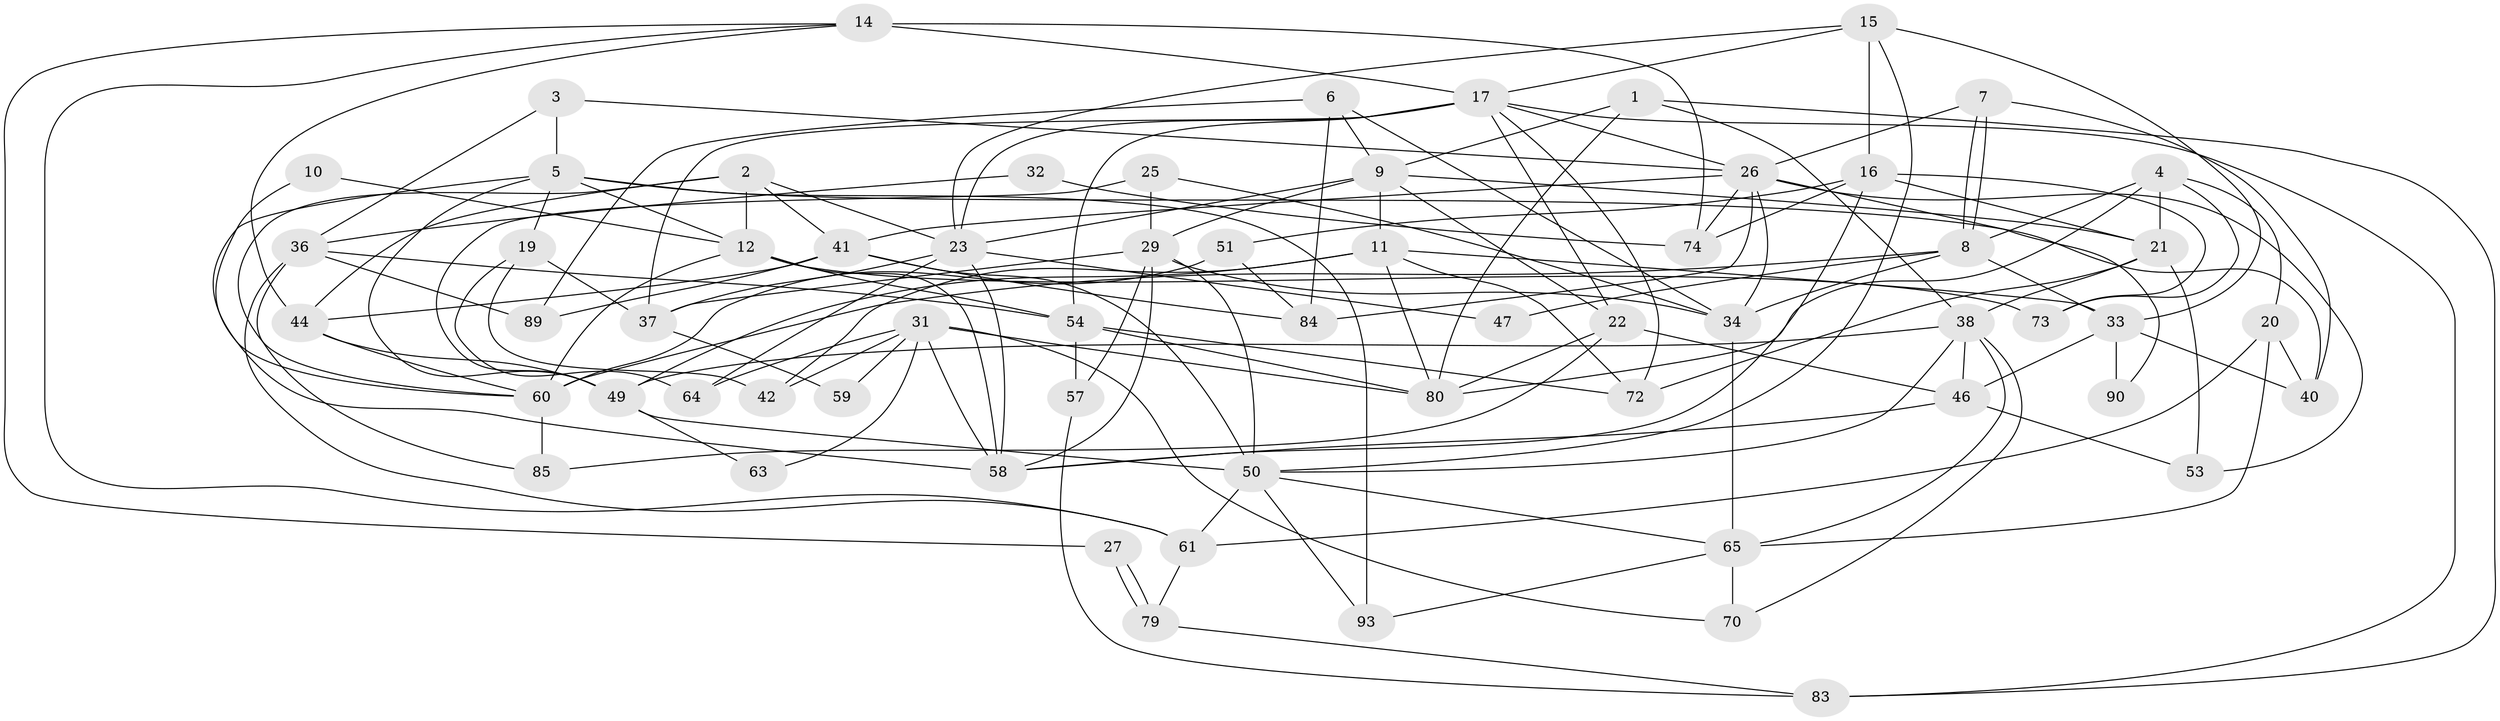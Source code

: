 // original degree distribution, {4: 0.34, 3: 0.28, 5: 0.22, 6: 0.03, 2: 0.08, 8: 0.01, 7: 0.04}
// Generated by graph-tools (version 1.1) at 2025/38/02/21/25 10:38:59]
// undirected, 63 vertices, 152 edges
graph export_dot {
graph [start="1"]
  node [color=gray90,style=filled];
  1 [super="+77"];
  2 [super="+13"];
  3;
  4 [super="+78"];
  5 [super="+18"];
  6;
  7;
  8 [super="+97"];
  9 [super="+99"];
  10;
  11 [super="+71"];
  12 [super="+62"];
  14 [super="+56"];
  15 [super="+35"];
  16 [super="+39"];
  17 [super="+82"];
  19 [super="+55"];
  20 [super="+30"];
  21 [super="+24"];
  22 [super="+94"];
  23 [super="+76"];
  25;
  26 [super="+28"];
  27;
  29 [super="+95"];
  31 [super="+43"];
  32;
  33 [super="+48"];
  34 [super="+45"];
  36 [super="+88"];
  37 [super="+75"];
  38 [super="+92"];
  40 [super="+52"];
  41 [super="+66"];
  42;
  44 [super="+96"];
  46;
  47;
  49 [super="+86"];
  50 [super="+67"];
  51;
  53;
  54 [super="+81"];
  57;
  58 [super="+68"];
  59;
  60 [super="+100"];
  61 [super="+98"];
  63;
  64;
  65 [super="+69"];
  70;
  72;
  73;
  74;
  79;
  80 [super="+87"];
  83;
  84;
  85 [super="+91"];
  89;
  90;
  93;
  1 -- 80;
  1 -- 9;
  1 -- 38 [weight=2];
  1 -- 83;
  2 -- 23;
  2 -- 44;
  2 -- 60;
  2 -- 41;
  2 -- 12;
  3 -- 36;
  3 -- 26;
  3 -- 5;
  4 -- 8;
  4 -- 73;
  4 -- 80;
  4 -- 20;
  4 -- 21;
  5 -- 58;
  5 -- 12;
  5 -- 93;
  5 -- 19;
  5 -- 49;
  5 -- 40;
  6 -- 84;
  6 -- 89;
  6 -- 9;
  6 -- 34;
  7 -- 8;
  7 -- 8;
  7 -- 26;
  7 -- 40;
  8 -- 60 [weight=2];
  8 -- 33;
  8 -- 34;
  8 -- 47;
  9 -- 21;
  9 -- 23;
  9 -- 11;
  9 -- 29;
  9 -- 22;
  10 -- 12;
  10 -- 60;
  11 -- 33;
  11 -- 49;
  11 -- 72;
  11 -- 80;
  11 -- 42;
  12 -- 58;
  12 -- 73;
  12 -- 60;
  12 -- 54;
  14 -- 27;
  14 -- 74;
  14 -- 44;
  14 -- 61;
  14 -- 17 [weight=2];
  15 -- 17;
  15 -- 23;
  15 -- 33;
  15 -- 16;
  15 -- 50;
  16 -- 21 [weight=2];
  16 -- 73;
  16 -- 58;
  16 -- 51;
  16 -- 74;
  17 -- 72;
  17 -- 23;
  17 -- 54;
  17 -- 83;
  17 -- 37;
  17 -- 22;
  17 -- 26;
  19 -- 42;
  19 -- 37;
  19 -- 64;
  20 -- 40 [weight=2];
  20 -- 65;
  20 -- 61;
  21 -- 53;
  21 -- 72;
  21 -- 38;
  22 -- 85;
  22 -- 46;
  22 -- 80;
  23 -- 47;
  23 -- 64;
  23 -- 58;
  23 -- 37;
  25 -- 49;
  25 -- 29;
  25 -- 34;
  26 -- 53;
  26 -- 84;
  26 -- 90;
  26 -- 74;
  26 -- 41;
  26 -- 34;
  27 -- 79;
  27 -- 79;
  29 -- 58;
  29 -- 57;
  29 -- 34;
  29 -- 50 [weight=2];
  29 -- 37;
  31 -- 70;
  31 -- 59 [weight=2];
  31 -- 64;
  31 -- 58;
  31 -- 42;
  31 -- 63;
  31 -- 80;
  32 -- 36;
  32 -- 74;
  33 -- 40 [weight=2];
  33 -- 90;
  33 -- 46;
  34 -- 65;
  36 -- 89;
  36 -- 85;
  36 -- 54 [weight=2];
  36 -- 61;
  37 -- 59;
  38 -- 50;
  38 -- 70;
  38 -- 49;
  38 -- 46;
  38 -- 65;
  41 -- 44;
  41 -- 50;
  41 -- 89;
  41 -- 84;
  44 -- 60;
  44 -- 49;
  46 -- 53;
  46 -- 58;
  49 -- 50;
  49 -- 63;
  50 -- 93;
  50 -- 65;
  50 -- 61;
  51 -- 84;
  51 -- 60;
  54 -- 57;
  54 -- 80;
  54 -- 72;
  57 -- 83;
  60 -- 85;
  61 -- 79;
  65 -- 70;
  65 -- 93;
  79 -- 83;
}
